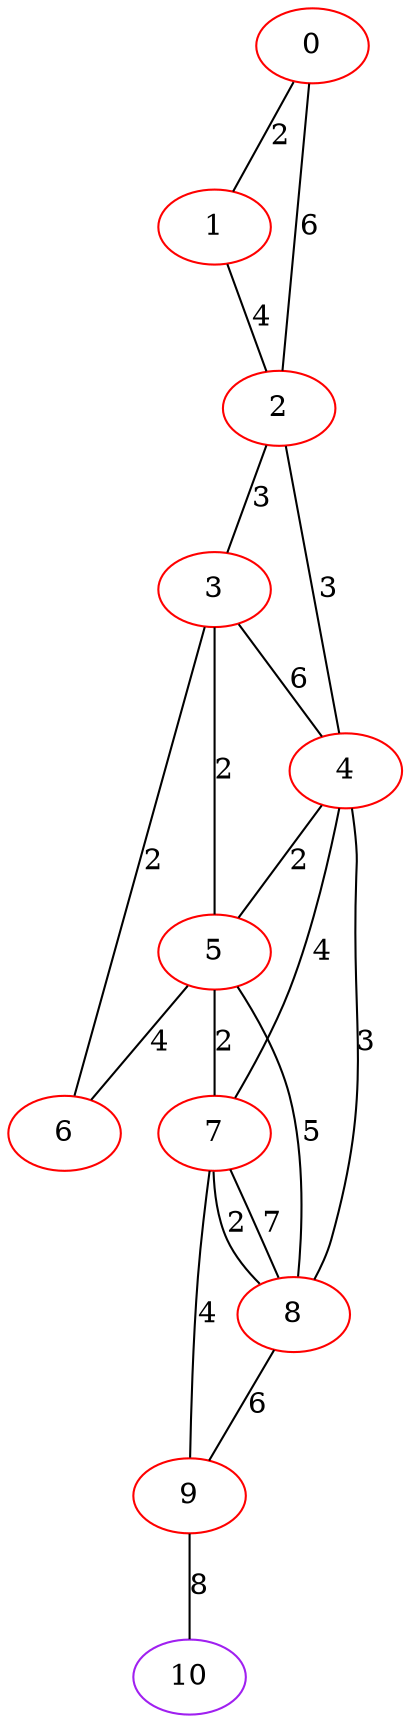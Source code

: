 graph "" {
0 [color=red, weight=1];
1 [color=red, weight=1];
2 [color=red, weight=1];
3 [color=red, weight=1];
4 [color=red, weight=1];
5 [color=red, weight=1];
6 [color=red, weight=1];
7 [color=red, weight=1];
8 [color=red, weight=1];
9 [color=red, weight=1];
10 [color=purple, weight=4];
0 -- 1  [key=0, label=2];
0 -- 2  [key=0, label=6];
1 -- 2  [key=0, label=4];
2 -- 3  [key=0, label=3];
2 -- 4  [key=0, label=3];
3 -- 4  [key=0, label=6];
3 -- 5  [key=0, label=2];
3 -- 6  [key=0, label=2];
4 -- 8  [key=0, label=3];
4 -- 5  [key=0, label=2];
4 -- 7  [key=0, label=4];
5 -- 8  [key=0, label=5];
5 -- 6  [key=0, label=4];
5 -- 7  [key=0, label=2];
7 -- 8  [key=0, label=2];
7 -- 8  [key=1, label=7];
7 -- 9  [key=0, label=4];
8 -- 9  [key=0, label=6];
9 -- 10  [key=0, label=8];
}
